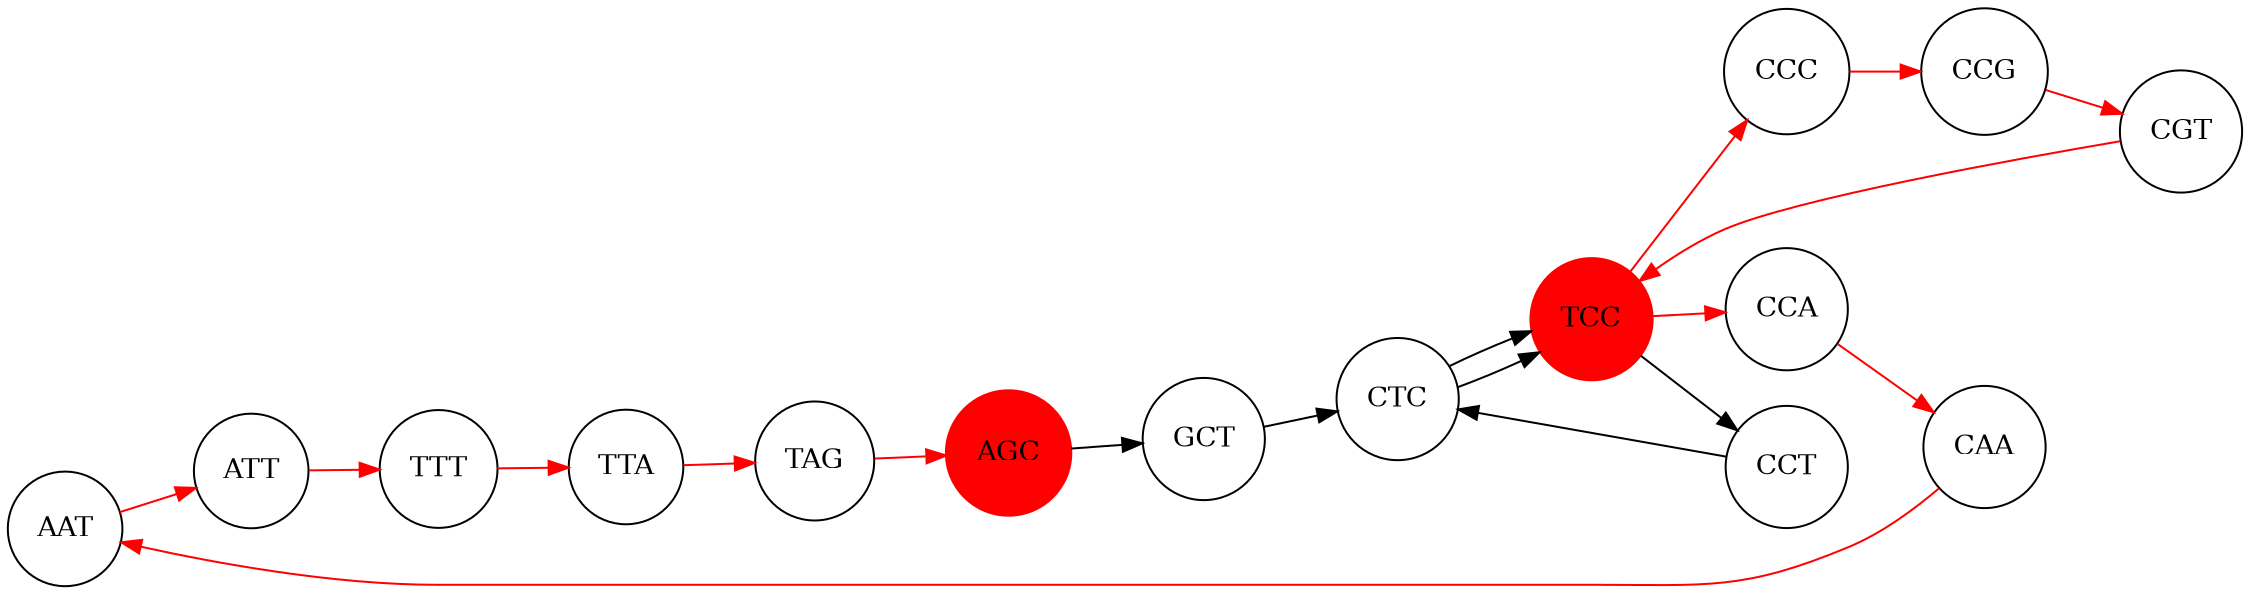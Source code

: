 digraph {
	constraint=false rankdir=LR size=15
	node [shape=circle]
	AAT
	AGC [color=red style=filled]
	ATT
	CAA
	CCA
	CCC
	CCG
	CCT
	CGT
	CTC
	GCT
	TAG
	TCC [color=red style=filled]
	TTA
	TTT
	TCC -> CCT
	CCT -> CTC
	CTC -> TCC
	CTC -> TCC
	AGC -> GCT
	GCT -> CTC
	edge [color=red]
	TCC -> CCC
	TCC -> CCA
	CCC -> CCG
	CCG -> CGT
	CGT -> TCC
	CCA -> CAA
	CAA -> AAT
	AAT -> ATT
	ATT -> TTT
	TTT -> TTA
	TTA -> TAG
	TAG -> AGC
}
